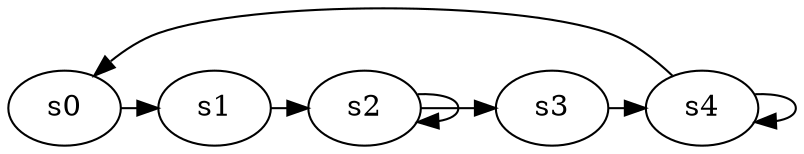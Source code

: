 digraph game_0552_cycle_5 {
    s0 [name="s0", player=0];
    s1 [name="s1", player=0];
    s2 [name="s2", player=0, target=1];
    s3 [name="s3", player=0];
    s4 [name="s4", player=0];

    s0 -> s1 [constraint="time == 10 || time == 14 || time == 16"];
    s1 -> s2 [constraint="time == 4 || time == 17 || time == 23"];
    s2 -> s3 [constraint="time % 6 == 5"];
    s3 -> s4 [constraint="!(time % 3 == 0)"];
    s4 -> s0 [constraint="time % 2 == 0 && !(time % 3 == 0)"];
    s2 -> s2 [constraint="time % 4 == 0"];
    s4 -> s4 [constraint="time % 4 == 0"];
}
